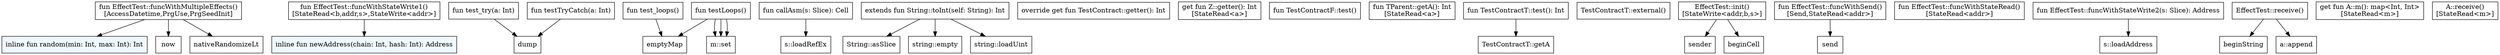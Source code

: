 digraph "CallGraph" {
    node [shape=box];
    node_10 [label="inline fun random(min: Int, max: Int): Int" style=filled fillcolor="#F0F8FF"];
    node_17 [label="inline fun newAddress(chain: Int, hash: Int): Address" style=filled fillcolor="#F0F8FF"];
    node_22 [label="fun test_try(a: Int)"];
    node_23 [label="fun test_loops()"];
    node_24 [label="fun testTryCatch(a: Int)"];
    node_25 [label="fun testLoops()"];
    node_26 [label="fun callAsm(s: Slice): Cell"];
    node_27 [label="extends fun String::toInt(self: String): Int"];
    node_28 [label="override get fun TestContract::getter(): Int"];
    node_29 [label="get fun Z::getter(): Int
[StateRead<a>]"];
    node_30 [label="fun TestContractF::test()"];
    node_31 [label="fun TParent::getA(): Int
[StateRead<a>]"];
    node_32 [label="fun TestContractT::test(): Int"];
    node_33 [label="TestContractT::external()"];
    node_34 [label="EffectTest::init()
[StateWrite<addr,b,s>]"];
    node_35 [label="fun EffectTest::funcWithSend()
[Send,StateRead<addr>]"];
    node_36 [label="fun EffectTest::funcWithStateRead()
[StateRead<addr>]"];
    node_37 [label="fun EffectTest::funcWithStateWrite1()
[StateRead<b,addr,s>,StateWrite<addr>]"];
    node_38 [label="fun EffectTest::funcWithStateWrite2(s: Slice): Address"];
    node_39 [label="fun EffectTest::funcWithMultipleEffects()
[AccessDatetime,PrgUse,PrgSeedInit]"];
    node_40 [label="EffectTest::receive()"];
    node_41 [label="get fun A::m(): map<Int, Int>
[StateRead<m>]"];
    node_42 [label="A::receive()
[StateRead<m>]"];
    node_46 [label="dump"];
    node_47 [label="emptyMap"];
    node_48 [label="m::set"];
    node_49 [label="s::loadRefEx"];
    node_50 [label="String::asSlice"];
    node_51 [label="string::empty"];
    node_52 [label="string::loadUint"];
    node_53 [label="TestContractT::getA"];
    node_54 [label="sender"];
    node_55 [label="beginCell"];
    node_56 [label="send"];
    node_57 [label="s::loadAddress"];
    node_58 [label="now"];
    node_59 [label="nativeRandomizeLt"];
    node_60 [label="beginString"];
    node_61 [label="a::append"];
    node_22 -> node_46;
    node_23 -> node_47;
    node_24 -> node_46;
    node_25 -> node_47;
    node_25 -> node_48;
    node_25 -> node_48;
    node_25 -> node_48;
    node_26 -> node_49;
    node_27 -> node_50;
    node_27 -> node_51;
    node_27 -> node_52;
    node_32 -> node_53;
    node_34 -> node_54;
    node_34 -> node_55;
    node_35 -> node_56;
    node_37 -> node_17;
    node_38 -> node_57;
    node_39 -> node_58;
    node_39 -> node_10;
    node_39 -> node_59;
    node_40 -> node_60;
    node_40 -> node_61;
}
